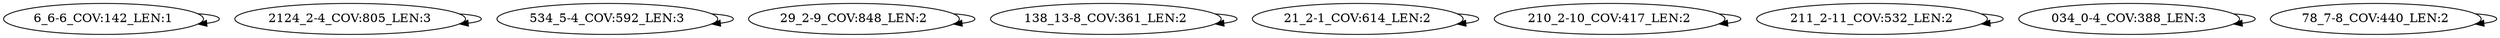 digraph G {
    "6_6-6_COV:142_LEN:1" -> "6_6-6_COV:142_LEN:1";
    "2124_2-4_COV:805_LEN:3" -> "2124_2-4_COV:805_LEN:3";
    "534_5-4_COV:592_LEN:3" -> "534_5-4_COV:592_LEN:3";
    "29_2-9_COV:848_LEN:2" -> "29_2-9_COV:848_LEN:2";
    "138_13-8_COV:361_LEN:2" -> "138_13-8_COV:361_LEN:2";
    "21_2-1_COV:614_LEN:2" -> "21_2-1_COV:614_LEN:2";
    "210_2-10_COV:417_LEN:2" -> "210_2-10_COV:417_LEN:2";
    "211_2-11_COV:532_LEN:2" -> "211_2-11_COV:532_LEN:2";
    "034_0-4_COV:388_LEN:3" -> "034_0-4_COV:388_LEN:3";
    "78_7-8_COV:440_LEN:2" -> "78_7-8_COV:440_LEN:2";
}

